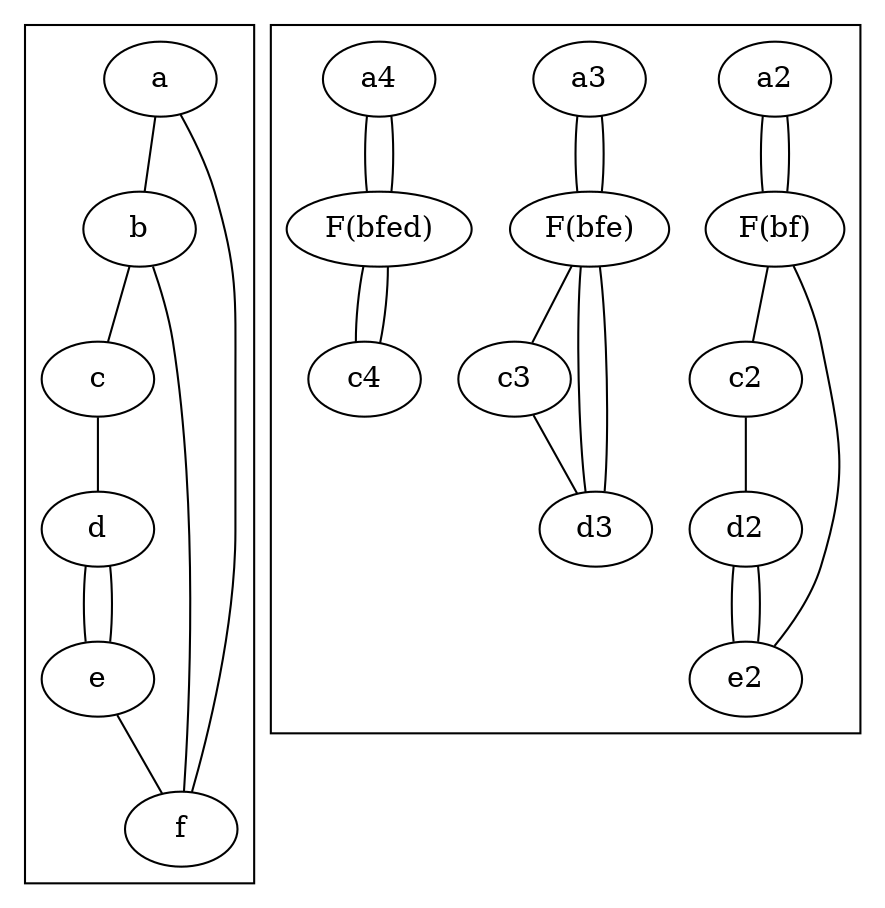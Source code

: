 graph G {

  subgraph cluster_0 {
    
    a -- b -- c -- d -- e -- f -- a;
    b -- f;
    
    d -- e;
    
    //{rank = same; a4, a5 }
    //{rank = same; a1, a5 }

  }

  subgraph cluster_1 {
    a2 -- "F(bf)";
    a2 -- "F(bf)" -- c2 -- d2;
    "F(bf)" -- e2;

    d2 -- e2;
    d2 -- e2;
    
  }
  
  subgraph cluster_1 {
    a3 -- "F(bfe)";
    a3 -- "F(bfe)" -- c3 -- d3;
    

    d3 -- "F(bfe)";
    d3 -- "F(bfe)";
    
  }
  
  subgraph cluster_1 {
    a4 -- "F(bfed)";
    a4 -- "F(bfed)" -- c4;
    "F(bfed)" -- c4;


  }

    
}